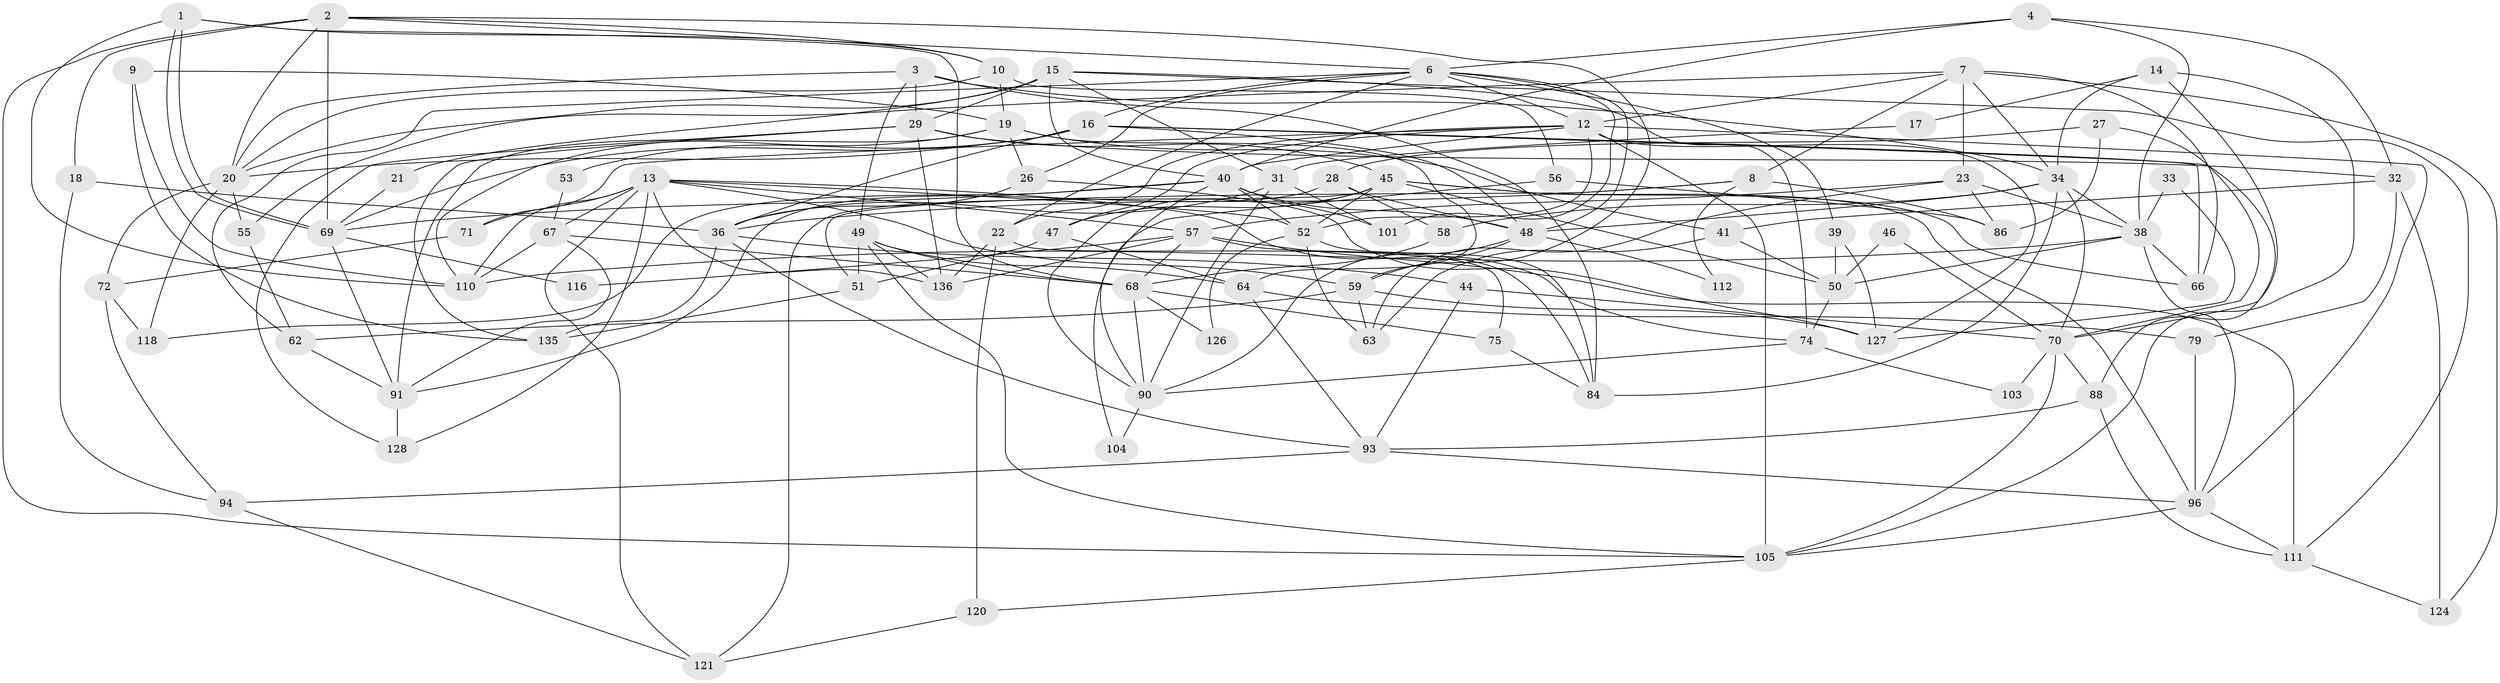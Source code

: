 // Generated by graph-tools (version 1.1) at 2025/52/02/27/25 19:52:04]
// undirected, 87 vertices, 216 edges
graph export_dot {
graph [start="1"]
  node [color=gray90,style=filled];
  1;
  2 [super="+5"];
  3 [super="+83"];
  4;
  6 [super="+108"];
  7 [super="+37"];
  8 [super="+129"];
  9;
  10 [super="+11"];
  12 [super="+25"];
  13 [super="+30"];
  14 [super="+81"];
  15 [super="+54"];
  16 [super="+35"];
  17;
  18 [super="+82"];
  19 [super="+102"];
  20 [super="+130"];
  21;
  22 [super="+113"];
  23 [super="+24"];
  26 [super="+131"];
  27;
  28 [super="+43"];
  29 [super="+122"];
  31;
  32 [super="+132"];
  33;
  34 [super="+80"];
  36 [super="+42"];
  38 [super="+133"];
  39;
  40 [super="+60"];
  41 [super="+78"];
  44 [super="+100"];
  45 [super="+89"];
  46;
  47;
  48 [super="+65"];
  49 [super="+95"];
  50 [super="+61"];
  51;
  52 [super="+92"];
  53;
  55;
  56;
  57 [super="+76"];
  58;
  59 [super="+117"];
  62;
  63 [super="+97"];
  64;
  66 [super="+77"];
  67 [super="+87"];
  68 [super="+85"];
  69 [super="+73"];
  70 [super="+98"];
  71;
  72 [super="+109"];
  74 [super="+114"];
  75;
  79;
  84 [super="+106"];
  86;
  88 [super="+134"];
  90 [super="+119"];
  91 [super="+107"];
  93 [super="+123"];
  94;
  96 [super="+99"];
  101;
  103;
  104;
  105 [super="+115"];
  110 [super="+125"];
  111;
  112;
  116;
  118;
  120;
  121;
  124;
  126;
  127;
  128;
  135;
  136;
  1 -- 68;
  1 -- 69;
  1 -- 69;
  1 -- 10;
  1 -- 110;
  2 -- 105;
  2 -- 69;
  2 -- 6;
  2 -- 18;
  2 -- 20;
  2 -- 10;
  2 -- 59;
  3 -- 49;
  3 -- 84;
  3 -- 34;
  3 -- 29;
  3 -- 20;
  4 -- 40;
  4 -- 38;
  4 -- 6;
  4 -- 32;
  6 -- 22;
  6 -- 101;
  6 -- 39;
  6 -- 12;
  6 -- 26;
  6 -- 62;
  6 -- 48;
  6 -- 16;
  7 -- 34;
  7 -- 23;
  7 -- 66;
  7 -- 55;
  7 -- 124;
  7 -- 8;
  7 -- 12;
  8 -- 86;
  8 -- 112;
  8 -- 51;
  8 -- 36;
  9 -- 135;
  9 -- 110;
  9 -- 19;
  10 -- 56;
  10 -- 19;
  10 -- 20;
  12 -- 22;
  12 -- 71;
  12 -- 96;
  12 -- 105;
  12 -- 127;
  12 -- 52;
  12 -- 40;
  12 -- 47;
  13 -- 57;
  13 -- 71;
  13 -- 74 [weight=2];
  13 -- 121;
  13 -- 59;
  13 -- 52;
  13 -- 128;
  13 -- 136;
  13 -- 110;
  13 -- 67;
  14 -- 105;
  14 -- 34;
  14 -- 17;
  14 -- 70;
  15 -- 74;
  15 -- 29;
  15 -- 21;
  15 -- 111;
  15 -- 31;
  15 -- 40;
  15 -- 20;
  16 -- 36;
  16 -- 53;
  16 -- 88;
  16 -- 48;
  16 -- 66;
  16 -- 69;
  16 -- 20;
  17 -- 31;
  18 -- 36;
  18 -- 94;
  19 -- 41 [weight=2];
  19 -- 91;
  19 -- 64;
  19 -- 110;
  19 -- 26 [weight=2];
  20 -- 118;
  20 -- 55;
  20 -- 72;
  21 -- 69 [weight=2];
  22 -- 120;
  22 -- 75;
  22 -- 136;
  23 -- 86;
  23 -- 38;
  23 -- 57;
  23 -- 63;
  26 -- 36;
  26 -- 127;
  27 -- 28;
  27 -- 86;
  27 -- 70;
  28 -- 48;
  28 -- 91;
  28 -- 58;
  29 -- 136;
  29 -- 32;
  29 -- 128;
  29 -- 135;
  29 -- 45;
  31 -- 90;
  31 -- 101;
  31 -- 36;
  32 -- 79;
  32 -- 124;
  32 -- 41;
  33 -- 127;
  33 -- 38;
  34 -- 48;
  34 -- 70 [weight=2];
  34 -- 84;
  34 -- 38;
  34 -- 58;
  36 -- 135;
  36 -- 44;
  36 -- 93;
  38 -- 110;
  38 -- 66;
  38 -- 50;
  38 -- 96;
  39 -- 127;
  39 -- 50;
  40 -- 101;
  40 -- 48;
  40 -- 104;
  40 -- 118;
  40 -- 52;
  40 -- 69;
  41 -- 63;
  41 -- 50;
  44 -- 93;
  44 -- 70;
  45 -- 96;
  45 -- 47;
  45 -- 66;
  45 -- 52;
  45 -- 121;
  45 -- 90;
  45 -- 50;
  46 -- 70;
  46 -- 50;
  47 -- 51;
  47 -- 64;
  48 -- 59;
  48 -- 90;
  48 -- 112;
  49 -- 64;
  49 -- 51;
  49 -- 68;
  49 -- 105;
  49 -- 136;
  50 -- 74;
  51 -- 135;
  52 -- 84;
  52 -- 126;
  52 -- 63;
  53 -- 67;
  55 -- 62;
  56 -- 90;
  56 -- 86;
  57 -- 111;
  57 -- 68;
  57 -- 84;
  57 -- 136;
  57 -- 116;
  58 -- 68;
  59 -- 127;
  59 -- 62;
  59 -- 63;
  62 -- 91;
  64 -- 79;
  64 -- 93;
  67 -- 91;
  67 -- 110;
  67 -- 68;
  68 -- 75;
  68 -- 126;
  68 -- 90;
  69 -- 91;
  69 -- 116;
  70 -- 103 [weight=2];
  70 -- 88;
  70 -- 105;
  71 -- 72;
  72 -- 118;
  72 -- 94;
  74 -- 90;
  74 -- 103;
  75 -- 84;
  79 -- 96;
  88 -- 111;
  88 -- 93;
  90 -- 104;
  91 -- 128;
  93 -- 94;
  93 -- 96;
  94 -- 121;
  96 -- 111;
  96 -- 105;
  105 -- 120;
  111 -- 124;
  120 -- 121;
}
